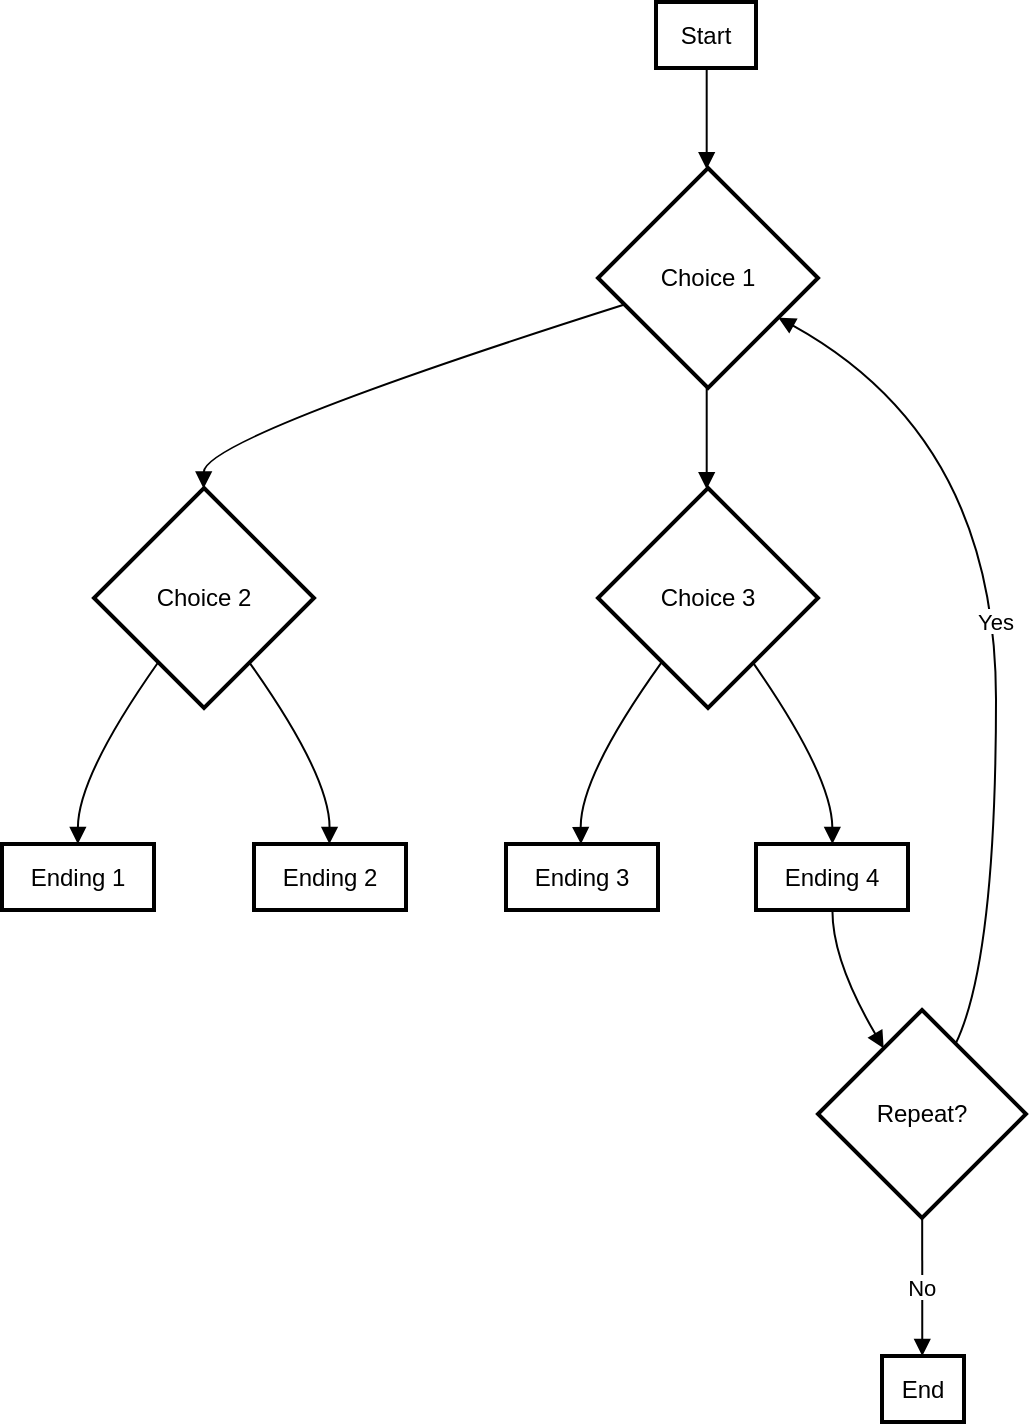 <mxfile version="21.6.9" type="github">
  <diagram name="Page-1" id="sQd0xjiJjNnlhren32SC">
    <mxGraphModel>
      <root>
        <mxCell id="0" />
        <mxCell id="1" parent="0" />
        <mxCell id="2" value="Start" style="whiteSpace=wrap;strokeWidth=2;" vertex="1" parent="1">
          <mxGeometry x="327" width="50" height="33" as="geometry" />
        </mxCell>
        <mxCell id="3" value="Choice 1" style="rhombus;strokeWidth=2;whiteSpace=wrap;" vertex="1" parent="1">
          <mxGeometry x="298" y="83" width="110" height="110" as="geometry" />
        </mxCell>
        <mxCell id="4" value="Choice 2" style="rhombus;strokeWidth=2;whiteSpace=wrap;" vertex="1" parent="1">
          <mxGeometry x="46" y="243" width="110" height="110" as="geometry" />
        </mxCell>
        <mxCell id="5" value="Ending 1" style="whiteSpace=wrap;strokeWidth=2;" vertex="1" parent="1">
          <mxGeometry y="421" width="76" height="33" as="geometry" />
        </mxCell>
        <mxCell id="6" value="Ending 2" style="whiteSpace=wrap;strokeWidth=2;" vertex="1" parent="1">
          <mxGeometry x="126" y="421" width="76" height="33" as="geometry" />
        </mxCell>
        <mxCell id="7" value="Choice 3" style="rhombus;strokeWidth=2;whiteSpace=wrap;" vertex="1" parent="1">
          <mxGeometry x="298" y="243" width="110" height="110" as="geometry" />
        </mxCell>
        <mxCell id="8" value="Ending 3" style="whiteSpace=wrap;strokeWidth=2;" vertex="1" parent="1">
          <mxGeometry x="252" y="421" width="76" height="33" as="geometry" />
        </mxCell>
        <mxCell id="9" value="Ending 4" style="whiteSpace=wrap;strokeWidth=2;" vertex="1" parent="1">
          <mxGeometry x="377" y="421" width="76" height="33" as="geometry" />
        </mxCell>
        <mxCell id="10" value="Repeat?" style="rhombus;strokeWidth=2;whiteSpace=wrap;" vertex="1" parent="1">
          <mxGeometry x="408" y="504" width="104" height="104" as="geometry" />
        </mxCell>
        <mxCell id="11" value="End" style="whiteSpace=wrap;strokeWidth=2;" vertex="1" parent="1">
          <mxGeometry x="440" y="677" width="41" height="33" as="geometry" />
        </mxCell>
        <mxCell id="12" value="" style="curved=1;startArrow=none;endArrow=block;exitX=0.507;exitY=1.01;entryX=0.494;entryY=0.003;" edge="1" parent="1" source="2" target="3">
          <mxGeometry relative="1" as="geometry">
            <Array as="points" />
          </mxGeometry>
        </mxCell>
        <mxCell id="13" value="" style="curved=1;startArrow=none;endArrow=block;exitX=-0.004;exitY=0.66;entryX=0.498;entryY=-0.0;" edge="1" parent="1" source="3" target="4">
          <mxGeometry relative="1" as="geometry">
            <Array as="points">
              <mxPoint x="101" y="218" />
            </Array>
          </mxGeometry>
        </mxCell>
        <mxCell id="14" value="" style="curved=1;startArrow=none;endArrow=block;exitX=0.146;exitY=0.997;entryX=0.499;entryY=-0.0;" edge="1" parent="1" source="4" target="5">
          <mxGeometry relative="1" as="geometry">
            <Array as="points">
              <mxPoint x="38" y="387" />
            </Array>
          </mxGeometry>
        </mxCell>
        <mxCell id="15" value="" style="curved=1;startArrow=none;endArrow=block;exitX=0.85;exitY=0.997;entryX=0.496;entryY=-0.0;" edge="1" parent="1" source="4" target="6">
          <mxGeometry relative="1" as="geometry">
            <Array as="points">
              <mxPoint x="164" y="387" />
            </Array>
          </mxGeometry>
        </mxCell>
        <mxCell id="16" value="" style="curved=1;startArrow=none;endArrow=block;exitX=0.494;exitY=1.0;entryX=0.494;entryY=-0.0;" edge="1" parent="1" source="3" target="7">
          <mxGeometry relative="1" as="geometry">
            <Array as="points" />
          </mxGeometry>
        </mxCell>
        <mxCell id="17" value="" style="curved=1;startArrow=none;endArrow=block;exitX=0.142;exitY=0.997;entryX=0.493;entryY=-0.0;" edge="1" parent="1" source="7" target="8">
          <mxGeometry relative="1" as="geometry">
            <Array as="points">
              <mxPoint x="289" y="387" />
            </Array>
          </mxGeometry>
        </mxCell>
        <mxCell id="18" value="" style="curved=1;startArrow=none;endArrow=block;exitX=0.846;exitY=0.997;entryX=0.503;entryY=-0.0;" edge="1" parent="1" source="7" target="9">
          <mxGeometry relative="1" as="geometry">
            <Array as="points">
              <mxPoint x="415" y="387" />
            </Array>
          </mxGeometry>
        </mxCell>
        <mxCell id="19" value="" style="curved=1;startArrow=none;endArrow=block;exitX=0.503;exitY=1.01;entryX=0.21;entryY=0.003;" edge="1" parent="1" source="9" target="10">
          <mxGeometry relative="1" as="geometry">
            <Array as="points">
              <mxPoint x="415" y="479" />
            </Array>
          </mxGeometry>
        </mxCell>
        <mxCell id="20" value="Yes" style="curved=1;startArrow=none;endArrow=block;exitX=0.738;exitY=0.003;entryX=0.992;entryY=0.777;" edge="1" parent="1" source="10" target="3">
          <mxGeometry relative="1" as="geometry">
            <Array as="points">
              <mxPoint x="497" y="479" />
              <mxPoint x="497" y="218" />
            </Array>
          </mxGeometry>
        </mxCell>
        <mxCell id="21" value="No" style="curved=1;startArrow=none;endArrow=block;exitX=0.501;exitY=1.003;entryX=0.491;entryY=-0.011;" edge="1" parent="1" source="10" target="11">
          <mxGeometry relative="1" as="geometry">
            <Array as="points" />
          </mxGeometry>
        </mxCell>
      </root>
    </mxGraphModel>
  </diagram>
</mxfile>
